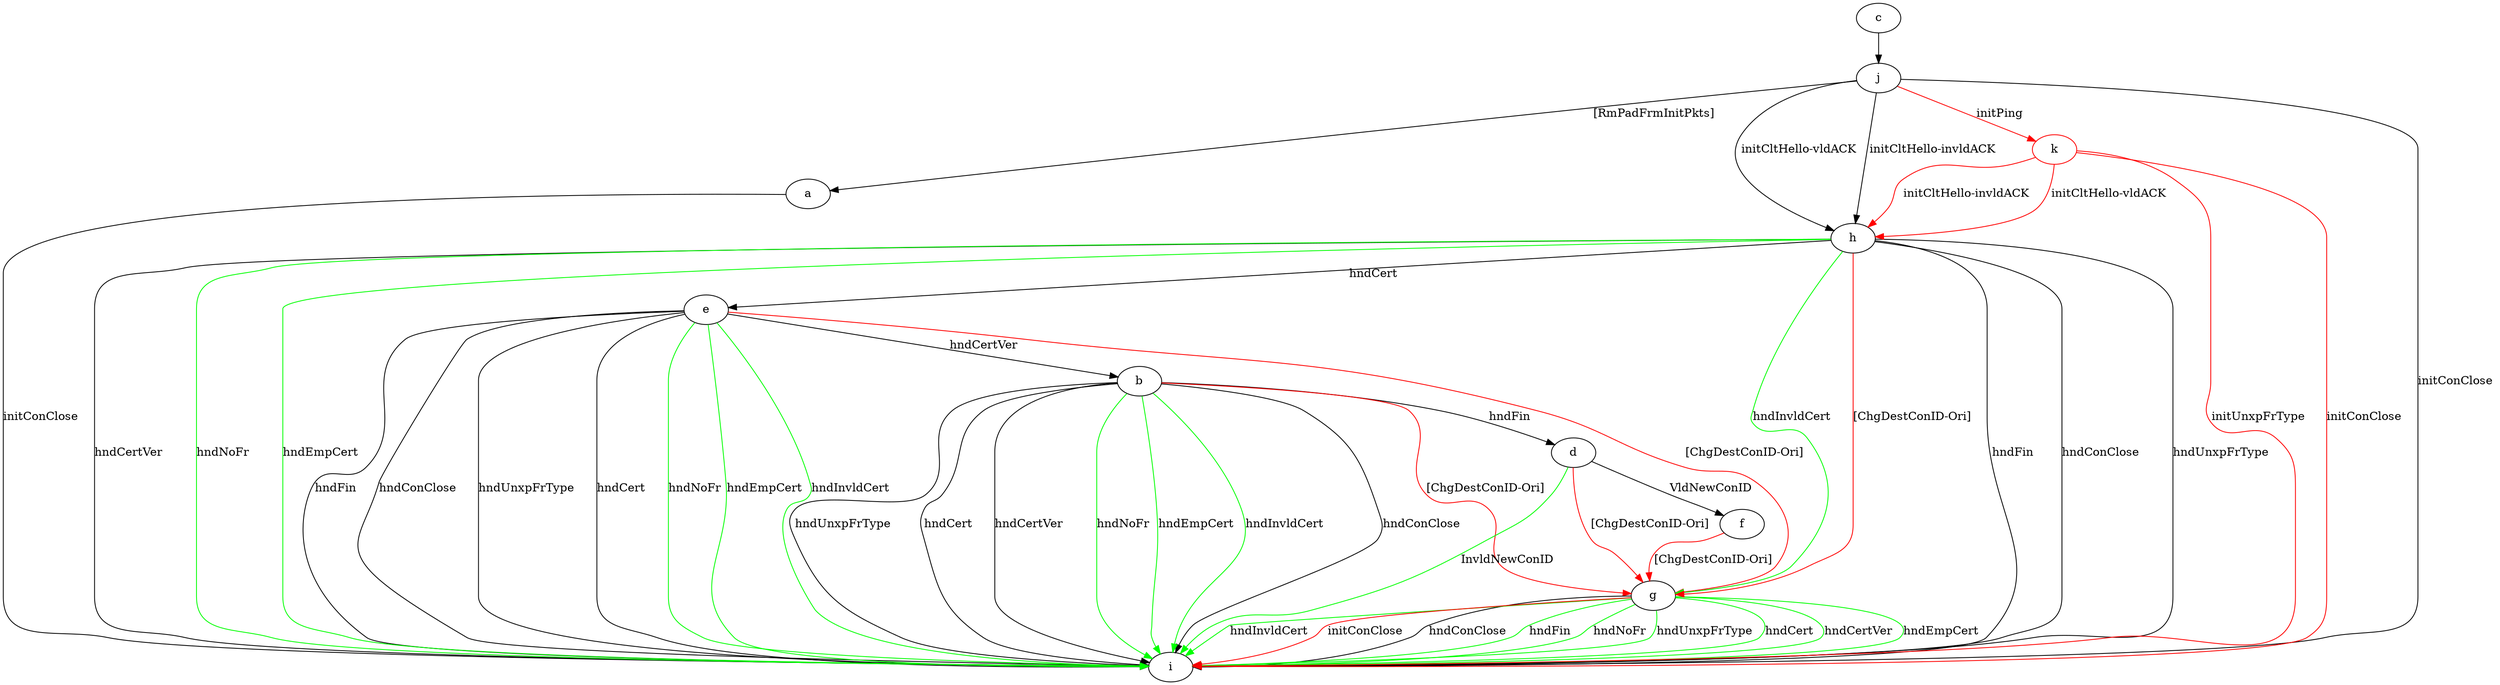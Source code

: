 digraph "" {
	a -> i	[key=0,
		label="initConClose "];
	b -> d	[key=0,
		label="hndFin "];
	b -> g	[key=0,
		color=red,
		label="[ChgDestConID-Ori] "];
	b -> i	[key=0,
		label="hndConClose "];
	b -> i	[key=1,
		label="hndUnxpFrType "];
	b -> i	[key=2,
		label="hndCert "];
	b -> i	[key=3,
		label="hndCertVer "];
	b -> i	[key=4,
		color=green,
		label="hndNoFr "];
	b -> i	[key=5,
		color=green,
		label="hndEmpCert "];
	b -> i	[key=6,
		color=green,
		label="hndInvldCert "];
	c -> j	[key=0];
	d -> f	[key=0,
		label="VldNewConID "];
	d -> g	[key=0,
		color=red,
		label="[ChgDestConID-Ori] "];
	d -> i	[key=0,
		color=green,
		label="InvldNewConID "];
	e -> b	[key=0,
		label="hndCertVer "];
	e -> g	[key=0,
		color=red,
		label="[ChgDestConID-Ori] "];
	e -> i	[key=0,
		label="hndFin "];
	e -> i	[key=1,
		label="hndConClose "];
	e -> i	[key=2,
		label="hndUnxpFrType "];
	e -> i	[key=3,
		label="hndCert "];
	e -> i	[key=4,
		color=green,
		label="hndNoFr "];
	e -> i	[key=5,
		color=green,
		label="hndEmpCert "];
	e -> i	[key=6,
		color=green,
		label="hndInvldCert "];
	f -> g	[key=0,
		color=red,
		label="[ChgDestConID-Ori] "];
	g -> i	[key=0,
		label="hndConClose "];
	g -> i	[key=1,
		color=green,
		label="hndFin "];
	g -> i	[key=2,
		color=green,
		label="hndNoFr "];
	g -> i	[key=3,
		color=green,
		label="hndUnxpFrType "];
	g -> i	[key=4,
		color=green,
		label="hndCert "];
	g -> i	[key=5,
		color=green,
		label="hndCertVer "];
	g -> i	[key=6,
		color=green,
		label="hndEmpCert "];
	g -> i	[key=7,
		color=green,
		label="hndInvldCert "];
	g -> i	[key=8,
		color=red,
		label="initConClose "];
	h -> e	[key=0,
		label="hndCert "];
	h -> g	[key=0,
		color=green,
		label="hndInvldCert "];
	h -> g	[key=1,
		color=red,
		label="[ChgDestConID-Ori] "];
	h -> i	[key=0,
		label="hndFin "];
	h -> i	[key=1,
		label="hndConClose "];
	h -> i	[key=2,
		label="hndUnxpFrType "];
	h -> i	[key=3,
		label="hndCertVer "];
	h -> i	[key=4,
		color=green,
		label="hndNoFr "];
	h -> i	[key=5,
		color=green,
		label="hndEmpCert "];
	j -> a	[key=0,
		label="[RmPadFrmInitPkts] "];
	j -> h	[key=0,
		label="initCltHello-vldACK "];
	j -> h	[key=1,
		label="initCltHello-invldACK "];
	j -> i	[key=0,
		label="initConClose "];
	k	[color=red];
	j -> k	[key=0,
		color=red,
		label="initPing "];
	k -> h	[key=0,
		color=red,
		label="initCltHello-vldACK "];
	k -> h	[key=1,
		color=red,
		label="initCltHello-invldACK "];
	k -> i	[key=0,
		color=red,
		label="initConClose "];
	k -> i	[key=1,
		color=red,
		label="initUnxpFrType "];
}
